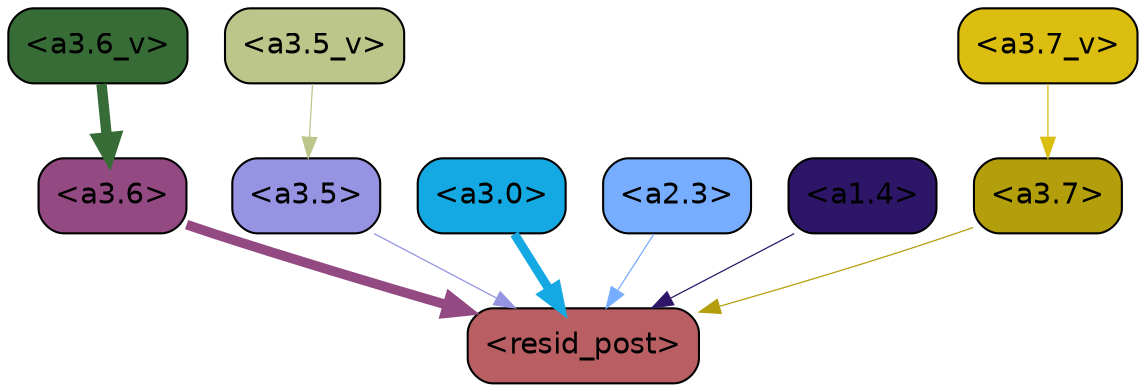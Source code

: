 strict digraph "" {
	graph [bgcolor=transparent,
		layout=dot,
		overlap=false,
		splines=true
	];
	"<a3.7>"	[color=black,
		fillcolor="#b39e0b",
		fontname=Helvetica,
		shape=box,
		style="filled, rounded"];
	"<resid_post>"	[color=black,
		fillcolor="#b95f63",
		fontname=Helvetica,
		shape=box,
		style="filled, rounded"];
	"<a3.7>" -> "<resid_post>"	[color="#b39e0b",
		penwidth=0.6];
	"<a3.6>"	[color=black,
		fillcolor="#934982",
		fontname=Helvetica,
		shape=box,
		style="filled, rounded"];
	"<a3.6>" -> "<resid_post>"	[color="#934982",
		penwidth=4.646730065345764];
	"<a3.5>"	[color=black,
		fillcolor="#9593e2",
		fontname=Helvetica,
		shape=box,
		style="filled, rounded"];
	"<a3.5>" -> "<resid_post>"	[color="#9593e2",
		penwidth=0.6];
	"<a3.0>"	[color=black,
		fillcolor="#15a9e4",
		fontname=Helvetica,
		shape=box,
		style="filled, rounded"];
	"<a3.0>" -> "<resid_post>"	[color="#15a9e4",
		penwidth=4.323132634162903];
	"<a2.3>"	[color=black,
		fillcolor="#76adff",
		fontname=Helvetica,
		shape=box,
		style="filled, rounded"];
	"<a2.3>" -> "<resid_post>"	[color="#76adff",
		penwidth=0.6];
	"<a1.4>"	[color=black,
		fillcolor="#2d1668",
		fontname=Helvetica,
		shape=box,
		style="filled, rounded"];
	"<a1.4>" -> "<resid_post>"	[color="#2d1668",
		penwidth=0.6];
	"<a3.7_v>"	[color=black,
		fillcolor="#dbbe0f",
		fontname=Helvetica,
		shape=box,
		style="filled, rounded"];
	"<a3.7_v>" -> "<a3.7>"	[color="#dbbe0f",
		penwidth=0.6];
	"<a3.6_v>"	[color=black,
		fillcolor="#376c37",
		fontname=Helvetica,
		shape=box,
		style="filled, rounded"];
	"<a3.6_v>" -> "<a3.6>"	[color="#376c37",
		penwidth=5.002329230308533];
	"<a3.5_v>"	[color=black,
		fillcolor="#bcc58a",
		fontname=Helvetica,
		shape=box,
		style="filled, rounded"];
	"<a3.5_v>" -> "<a3.5>"	[color="#bcc58a",
		penwidth=0.6];
}
